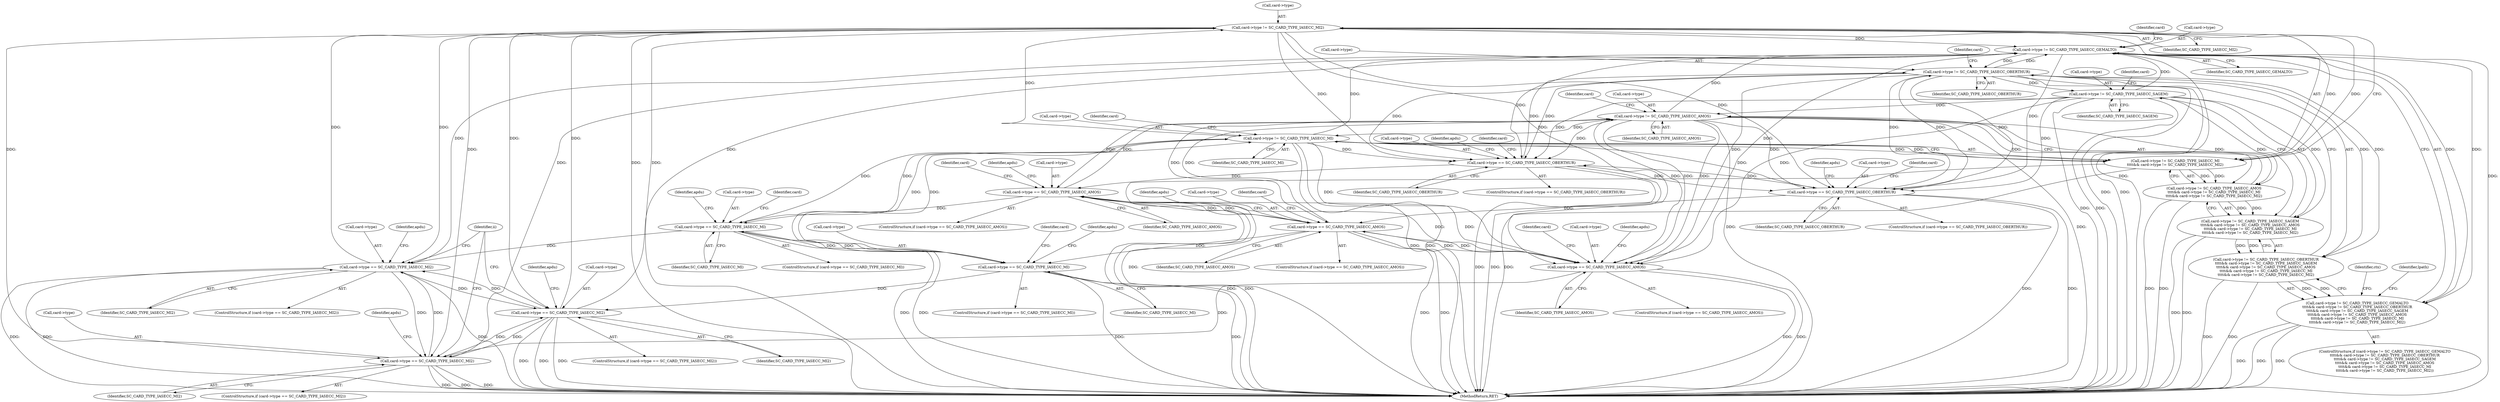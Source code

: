 digraph "0_OpenSC_03628449b75a93787eb2359412a3980365dda49b#diff-f8c0128e14031ed9307d47f10f601b54@pointer" {
"1000578" [label="(Call,card->type != SC_CARD_TYPE_IASECC_MI2)"];
"1000573" [label="(Call,card->type != SC_CARD_TYPE_IASECC_MI)"];
"1000567" [label="(Call,card->type != SC_CARD_TYPE_IASECC_AMOS)"];
"1000561" [label="(Call,card->type != SC_CARD_TYPE_IASECC_SAGEM)"];
"1000555" [label="(Call,card->type != SC_CARD_TYPE_IASECC_OBERTHUR)"];
"1000549" [label="(Call,card->type != SC_CARD_TYPE_IASECC_GEMALTO)"];
"1000696" [label="(Call,card->type == SC_CARD_TYPE_IASECC_MI2)"];
"1000685" [label="(Call,card->type == SC_CARD_TYPE_IASECC_MI)"];
"1000674" [label="(Call,card->type == SC_CARD_TYPE_IASECC_AMOS)"];
"1000663" [label="(Call,card->type == SC_CARD_TYPE_IASECC_OBERTHUR)"];
"1000578" [label="(Call,card->type != SC_CARD_TYPE_IASECC_MI2)"];
"1000639" [label="(Call,card->type == SC_CARD_TYPE_IASECC_MI2)"];
"1000628" [label="(Call,card->type == SC_CARD_TYPE_IASECC_MI)"];
"1000617" [label="(Call,card->type == SC_CARD_TYPE_IASECC_AMOS)"];
"1000600" [label="(Call,card->type == SC_CARD_TYPE_IASECC_OBERTHUR)"];
"1000741" [label="(Call,card->type == SC_CARD_TYPE_IASECC_AMOS)"];
"1000752" [label="(Call,card->type == SC_CARD_TYPE_IASECC_MI2)"];
"1000548" [label="(Call,card->type != SC_CARD_TYPE_IASECC_GEMALTO\n\t\t\t\t&& card->type != SC_CARD_TYPE_IASECC_OBERTHUR\n\t\t\t\t&& card->type != SC_CARD_TYPE_IASECC_SAGEM\n\t\t\t\t&& card->type != SC_CARD_TYPE_IASECC_AMOS\n\t\t\t\t&& card->type != SC_CARD_TYPE_IASECC_MI\n\t\t\t\t&& card->type != SC_CARD_TYPE_IASECC_MI2)"];
"1000554" [label="(Call,card->type != SC_CARD_TYPE_IASECC_OBERTHUR\n\t\t\t\t&& card->type != SC_CARD_TYPE_IASECC_SAGEM\n\t\t\t\t&& card->type != SC_CARD_TYPE_IASECC_AMOS\n\t\t\t\t&& card->type != SC_CARD_TYPE_IASECC_MI\n\t\t\t\t&& card->type != SC_CARD_TYPE_IASECC_MI2)"];
"1000560" [label="(Call,card->type != SC_CARD_TYPE_IASECC_SAGEM\n\t\t\t\t&& card->type != SC_CARD_TYPE_IASECC_AMOS\n\t\t\t\t&& card->type != SC_CARD_TYPE_IASECC_MI\n\t\t\t\t&& card->type != SC_CARD_TYPE_IASECC_MI2)"];
"1000566" [label="(Call,card->type != SC_CARD_TYPE_IASECC_AMOS\n\t\t\t\t&& card->type != SC_CARD_TYPE_IASECC_MI\n\t\t\t\t&& card->type != SC_CARD_TYPE_IASECC_MI2)"];
"1000572" [label="(Call,card->type != SC_CARD_TYPE_IASECC_MI\n\t\t\t\t&& card->type != SC_CARD_TYPE_IASECC_MI2)"];
"1000567" [label="(Call,card->type != SC_CARD_TYPE_IASECC_AMOS)"];
"1000752" [label="(Call,card->type == SC_CARD_TYPE_IASECC_MI2)"];
"1000577" [label="(Identifier,SC_CARD_TYPE_IASECC_MI)"];
"1000617" [label="(Call,card->type == SC_CARD_TYPE_IASECC_AMOS)"];
"1000689" [label="(Identifier,SC_CARD_TYPE_IASECC_MI)"];
"1000604" [label="(Identifier,SC_CARD_TYPE_IASECC_OBERTHUR)"];
"1000751" [label="(ControlStructure,if (card->type == SC_CARD_TYPE_IASECC_MI2))"];
"1000673" [label="(ControlStructure,if (card->type == SC_CARD_TYPE_IASECC_AMOS))"];
"1000640" [label="(Call,card->type)"];
"1000569" [label="(Identifier,card)"];
"1000756" [label="(Identifier,SC_CARD_TYPE_IASECC_MI2)"];
"1000599" [label="(ControlStructure,if (card->type == SC_CARD_TYPE_IASECC_OBERTHUR))"];
"1000662" [label="(ControlStructure,if (card->type == SC_CARD_TYPE_IASECC_OBERTHUR))"];
"1000753" [label="(Call,card->type)"];
"1000574" [label="(Call,card->type)"];
"1000628" [label="(Call,card->type == SC_CARD_TYPE_IASECC_MI)"];
"1000664" [label="(Call,card->type)"];
"1000741" [label="(Call,card->type == SC_CARD_TYPE_IASECC_AMOS)"];
"1000638" [label="(ControlStructure,if (card->type == SC_CARD_TYPE_IASECC_MI2))"];
"1000571" [label="(Identifier,SC_CARD_TYPE_IASECC_AMOS)"];
"1000759" [label="(Identifier,apdu)"];
"1000560" [label="(Call,card->type != SC_CARD_TYPE_IASECC_SAGEM\n\t\t\t\t&& card->type != SC_CARD_TYPE_IASECC_AMOS\n\t\t\t\t&& card->type != SC_CARD_TYPE_IASECC_MI\n\t\t\t\t&& card->type != SC_CARD_TYPE_IASECC_MI2)"];
"1000554" [label="(Call,card->type != SC_CARD_TYPE_IASECC_OBERTHUR\n\t\t\t\t&& card->type != SC_CARD_TYPE_IASECC_SAGEM\n\t\t\t\t&& card->type != SC_CARD_TYPE_IASECC_AMOS\n\t\t\t\t&& card->type != SC_CARD_TYPE_IASECC_MI\n\t\t\t\t&& card->type != SC_CARD_TYPE_IASECC_MI2)"];
"1000582" [label="(Identifier,SC_CARD_TYPE_IASECC_MI2)"];
"1000565" [label="(Identifier,SC_CARD_TYPE_IASECC_SAGEM)"];
"1000563" [label="(Identifier,card)"];
"1000697" [label="(Call,card->type)"];
"1000559" [label="(Identifier,SC_CARD_TYPE_IASECC_OBERTHUR)"];
"1000579" [label="(Call,card->type)"];
"1000624" [label="(Identifier,apdu)"];
"1000745" [label="(Identifier,SC_CARD_TYPE_IASECC_AMOS)"];
"1000685" [label="(Call,card->type == SC_CARD_TYPE_IASECC_MI)"];
"1000646" [label="(Identifier,apdu)"];
"1000754" [label="(Identifier,card)"];
"1001147" [label="(MethodReturn,RET)"];
"1000692" [label="(Identifier,apdu)"];
"1000580" [label="(Identifier,card)"];
"1000675" [label="(Call,card->type)"];
"1000557" [label="(Identifier,card)"];
"1000639" [label="(Call,card->type == SC_CARD_TYPE_IASECC_MI2)"];
"1000629" [label="(Call,card->type)"];
"1000670" [label="(Identifier,apdu)"];
"1000776" [label="(Identifier,ii)"];
"1000700" [label="(Identifier,SC_CARD_TYPE_IASECC_MI2)"];
"1000632" [label="(Identifier,SC_CARD_TYPE_IASECC_MI)"];
"1000568" [label="(Call,card->type)"];
"1000584" [label="(Identifier,ctx)"];
"1000590" [label="(Identifier,lpath)"];
"1000573" [label="(Call,card->type != SC_CARD_TYPE_IASECC_MI)"];
"1000562" [label="(Call,card->type)"];
"1000575" [label="(Identifier,card)"];
"1000566" [label="(Call,card->type != SC_CARD_TYPE_IASECC_AMOS\n\t\t\t\t&& card->type != SC_CARD_TYPE_IASECC_MI\n\t\t\t\t&& card->type != SC_CARD_TYPE_IASECC_MI2)"];
"1000548" [label="(Call,card->type != SC_CARD_TYPE_IASECC_GEMALTO\n\t\t\t\t&& card->type != SC_CARD_TYPE_IASECC_OBERTHUR\n\t\t\t\t&& card->type != SC_CARD_TYPE_IASECC_SAGEM\n\t\t\t\t&& card->type != SC_CARD_TYPE_IASECC_AMOS\n\t\t\t\t&& card->type != SC_CARD_TYPE_IASECC_MI\n\t\t\t\t&& card->type != SC_CARD_TYPE_IASECC_MI2)"];
"1000686" [label="(Call,card->type)"];
"1000561" [label="(Call,card->type != SC_CARD_TYPE_IASECC_SAGEM)"];
"1000555" [label="(Call,card->type != SC_CARD_TYPE_IASECC_OBERTHUR)"];
"1000608" [label="(Identifier,apdu)"];
"1000684" [label="(ControlStructure,if (card->type == SC_CARD_TYPE_IASECC_MI))"];
"1000641" [label="(Identifier,card)"];
"1000549" [label="(Call,card->type != SC_CARD_TYPE_IASECC_GEMALTO)"];
"1000601" [label="(Call,card->type)"];
"1000572" [label="(Call,card->type != SC_CARD_TYPE_IASECC_MI\n\t\t\t\t&& card->type != SC_CARD_TYPE_IASECC_MI2)"];
"1000618" [label="(Call,card->type)"];
"1000740" [label="(ControlStructure,if (card->type == SC_CARD_TYPE_IASECC_AMOS))"];
"1000616" [label="(ControlStructure,if (card->type == SC_CARD_TYPE_IASECC_AMOS))"];
"1000695" [label="(ControlStructure,if (card->type == SC_CARD_TYPE_IASECC_MI2))"];
"1000630" [label="(Identifier,card)"];
"1000703" [label="(Identifier,apdu)"];
"1000687" [label="(Identifier,card)"];
"1000621" [label="(Identifier,SC_CARD_TYPE_IASECC_AMOS)"];
"1000698" [label="(Identifier,card)"];
"1000547" [label="(ControlStructure,if (card->type != SC_CARD_TYPE_IASECC_GEMALTO\n\t\t\t\t&& card->type != SC_CARD_TYPE_IASECC_OBERTHUR\n\t\t\t\t&& card->type != SC_CARD_TYPE_IASECC_SAGEM\n\t\t\t\t&& card->type != SC_CARD_TYPE_IASECC_AMOS\n\t\t\t\t&& card->type != SC_CARD_TYPE_IASECC_MI\n\t\t\t\t&& card->type != SC_CARD_TYPE_IASECC_MI2))"];
"1000667" [label="(Identifier,SC_CARD_TYPE_IASECC_OBERTHUR)"];
"1000550" [label="(Call,card->type)"];
"1000553" [label="(Identifier,SC_CARD_TYPE_IASECC_GEMALTO)"];
"1000643" [label="(Identifier,SC_CARD_TYPE_IASECC_MI2)"];
"1000627" [label="(ControlStructure,if (card->type == SC_CARD_TYPE_IASECC_MI))"];
"1000742" [label="(Call,card->type)"];
"1000663" [label="(Call,card->type == SC_CARD_TYPE_IASECC_OBERTHUR)"];
"1000619" [label="(Identifier,card)"];
"1000674" [label="(Call,card->type == SC_CARD_TYPE_IASECC_AMOS)"];
"1000748" [label="(Identifier,apdu)"];
"1000600" [label="(Call,card->type == SC_CARD_TYPE_IASECC_OBERTHUR)"];
"1000681" [label="(Identifier,apdu)"];
"1000635" [label="(Identifier,apdu)"];
"1000696" [label="(Call,card->type == SC_CARD_TYPE_IASECC_MI2)"];
"1000678" [label="(Identifier,SC_CARD_TYPE_IASECC_AMOS)"];
"1000578" [label="(Call,card->type != SC_CARD_TYPE_IASECC_MI2)"];
"1000556" [label="(Call,card->type)"];
"1000676" [label="(Identifier,card)"];
"1000578" -> "1000572"  [label="AST: "];
"1000578" -> "1000582"  [label="CFG: "];
"1000579" -> "1000578"  [label="AST: "];
"1000582" -> "1000578"  [label="AST: "];
"1000572" -> "1000578"  [label="CFG: "];
"1000578" -> "1001147"  [label="DDG: "];
"1000578" -> "1001147"  [label="DDG: "];
"1000578" -> "1000549"  [label="DDG: "];
"1000578" -> "1000572"  [label="DDG: "];
"1000578" -> "1000572"  [label="DDG: "];
"1000573" -> "1000578"  [label="DDG: "];
"1000639" -> "1000578"  [label="DDG: "];
"1000696" -> "1000578"  [label="DDG: "];
"1000752" -> "1000578"  [label="DDG: "];
"1000578" -> "1000600"  [label="DDG: "];
"1000578" -> "1000639"  [label="DDG: "];
"1000578" -> "1000663"  [label="DDG: "];
"1000578" -> "1000696"  [label="DDG: "];
"1000578" -> "1000741"  [label="DDG: "];
"1000578" -> "1000752"  [label="DDG: "];
"1000573" -> "1000572"  [label="AST: "];
"1000573" -> "1000577"  [label="CFG: "];
"1000574" -> "1000573"  [label="AST: "];
"1000577" -> "1000573"  [label="AST: "];
"1000580" -> "1000573"  [label="CFG: "];
"1000572" -> "1000573"  [label="CFG: "];
"1000573" -> "1001147"  [label="DDG: "];
"1000573" -> "1001147"  [label="DDG: "];
"1000573" -> "1000549"  [label="DDG: "];
"1000573" -> "1000572"  [label="DDG: "];
"1000573" -> "1000572"  [label="DDG: "];
"1000567" -> "1000573"  [label="DDG: "];
"1000685" -> "1000573"  [label="DDG: "];
"1000628" -> "1000573"  [label="DDG: "];
"1000573" -> "1000600"  [label="DDG: "];
"1000573" -> "1000628"  [label="DDG: "];
"1000573" -> "1000663"  [label="DDG: "];
"1000573" -> "1000685"  [label="DDG: "];
"1000573" -> "1000741"  [label="DDG: "];
"1000567" -> "1000566"  [label="AST: "];
"1000567" -> "1000571"  [label="CFG: "];
"1000568" -> "1000567"  [label="AST: "];
"1000571" -> "1000567"  [label="AST: "];
"1000575" -> "1000567"  [label="CFG: "];
"1000566" -> "1000567"  [label="CFG: "];
"1000567" -> "1001147"  [label="DDG: "];
"1000567" -> "1001147"  [label="DDG: "];
"1000567" -> "1000549"  [label="DDG: "];
"1000567" -> "1000566"  [label="DDG: "];
"1000567" -> "1000566"  [label="DDG: "];
"1000561" -> "1000567"  [label="DDG: "];
"1000674" -> "1000567"  [label="DDG: "];
"1000617" -> "1000567"  [label="DDG: "];
"1000741" -> "1000567"  [label="DDG: "];
"1000567" -> "1000600"  [label="DDG: "];
"1000567" -> "1000617"  [label="DDG: "];
"1000567" -> "1000663"  [label="DDG: "];
"1000567" -> "1000674"  [label="DDG: "];
"1000567" -> "1000741"  [label="DDG: "];
"1000567" -> "1000741"  [label="DDG: "];
"1000561" -> "1000560"  [label="AST: "];
"1000561" -> "1000565"  [label="CFG: "];
"1000562" -> "1000561"  [label="AST: "];
"1000565" -> "1000561"  [label="AST: "];
"1000569" -> "1000561"  [label="CFG: "];
"1000560" -> "1000561"  [label="CFG: "];
"1000561" -> "1001147"  [label="DDG: "];
"1000561" -> "1001147"  [label="DDG: "];
"1000561" -> "1000549"  [label="DDG: "];
"1000561" -> "1000560"  [label="DDG: "];
"1000561" -> "1000560"  [label="DDG: "];
"1000555" -> "1000561"  [label="DDG: "];
"1000561" -> "1000600"  [label="DDG: "];
"1000561" -> "1000663"  [label="DDG: "];
"1000561" -> "1000741"  [label="DDG: "];
"1000555" -> "1000554"  [label="AST: "];
"1000555" -> "1000559"  [label="CFG: "];
"1000556" -> "1000555"  [label="AST: "];
"1000559" -> "1000555"  [label="AST: "];
"1000563" -> "1000555"  [label="CFG: "];
"1000554" -> "1000555"  [label="CFG: "];
"1000555" -> "1001147"  [label="DDG: "];
"1000555" -> "1001147"  [label="DDG: "];
"1000555" -> "1000549"  [label="DDG: "];
"1000555" -> "1000554"  [label="DDG: "];
"1000555" -> "1000554"  [label="DDG: "];
"1000549" -> "1000555"  [label="DDG: "];
"1000600" -> "1000555"  [label="DDG: "];
"1000663" -> "1000555"  [label="DDG: "];
"1000555" -> "1000600"  [label="DDG: "];
"1000555" -> "1000600"  [label="DDG: "];
"1000555" -> "1000663"  [label="DDG: "];
"1000555" -> "1000663"  [label="DDG: "];
"1000555" -> "1000741"  [label="DDG: "];
"1000549" -> "1000548"  [label="AST: "];
"1000549" -> "1000553"  [label="CFG: "];
"1000550" -> "1000549"  [label="AST: "];
"1000553" -> "1000549"  [label="AST: "];
"1000557" -> "1000549"  [label="CFG: "];
"1000548" -> "1000549"  [label="CFG: "];
"1000549" -> "1001147"  [label="DDG: "];
"1000549" -> "1001147"  [label="DDG: "];
"1000549" -> "1000548"  [label="DDG: "];
"1000549" -> "1000548"  [label="DDG: "];
"1000696" -> "1000549"  [label="DDG: "];
"1000639" -> "1000549"  [label="DDG: "];
"1000752" -> "1000549"  [label="DDG: "];
"1000549" -> "1000600"  [label="DDG: "];
"1000549" -> "1000663"  [label="DDG: "];
"1000549" -> "1000741"  [label="DDG: "];
"1000696" -> "1000695"  [label="AST: "];
"1000696" -> "1000700"  [label="CFG: "];
"1000697" -> "1000696"  [label="AST: "];
"1000700" -> "1000696"  [label="AST: "];
"1000703" -> "1000696"  [label="CFG: "];
"1000776" -> "1000696"  [label="CFG: "];
"1000696" -> "1001147"  [label="DDG: "];
"1000696" -> "1001147"  [label="DDG: "];
"1000696" -> "1001147"  [label="DDG: "];
"1000696" -> "1000639"  [label="DDG: "];
"1000685" -> "1000696"  [label="DDG: "];
"1000639" -> "1000696"  [label="DDG: "];
"1000752" -> "1000696"  [label="DDG: "];
"1000696" -> "1000752"  [label="DDG: "];
"1000685" -> "1000684"  [label="AST: "];
"1000685" -> "1000689"  [label="CFG: "];
"1000686" -> "1000685"  [label="AST: "];
"1000689" -> "1000685"  [label="AST: "];
"1000692" -> "1000685"  [label="CFG: "];
"1000698" -> "1000685"  [label="CFG: "];
"1000685" -> "1001147"  [label="DDG: "];
"1000685" -> "1001147"  [label="DDG: "];
"1000685" -> "1000628"  [label="DDG: "];
"1000674" -> "1000685"  [label="DDG: "];
"1000628" -> "1000685"  [label="DDG: "];
"1000674" -> "1000673"  [label="AST: "];
"1000674" -> "1000678"  [label="CFG: "];
"1000675" -> "1000674"  [label="AST: "];
"1000678" -> "1000674"  [label="AST: "];
"1000681" -> "1000674"  [label="CFG: "];
"1000687" -> "1000674"  [label="CFG: "];
"1000674" -> "1001147"  [label="DDG: "];
"1000674" -> "1001147"  [label="DDG: "];
"1000674" -> "1000617"  [label="DDG: "];
"1000663" -> "1000674"  [label="DDG: "];
"1000617" -> "1000674"  [label="DDG: "];
"1000741" -> "1000674"  [label="DDG: "];
"1000674" -> "1000741"  [label="DDG: "];
"1000663" -> "1000662"  [label="AST: "];
"1000663" -> "1000667"  [label="CFG: "];
"1000664" -> "1000663"  [label="AST: "];
"1000667" -> "1000663"  [label="AST: "];
"1000670" -> "1000663"  [label="CFG: "];
"1000676" -> "1000663"  [label="CFG: "];
"1000663" -> "1001147"  [label="DDG: "];
"1000663" -> "1001147"  [label="DDG: "];
"1000663" -> "1000600"  [label="DDG: "];
"1000600" -> "1000663"  [label="DDG: "];
"1000639" -> "1000638"  [label="AST: "];
"1000639" -> "1000643"  [label="CFG: "];
"1000640" -> "1000639"  [label="AST: "];
"1000643" -> "1000639"  [label="AST: "];
"1000646" -> "1000639"  [label="CFG: "];
"1000776" -> "1000639"  [label="CFG: "];
"1000639" -> "1001147"  [label="DDG: "];
"1000639" -> "1001147"  [label="DDG: "];
"1000639" -> "1001147"  [label="DDG: "];
"1000628" -> "1000639"  [label="DDG: "];
"1000752" -> "1000639"  [label="DDG: "];
"1000639" -> "1000752"  [label="DDG: "];
"1000628" -> "1000627"  [label="AST: "];
"1000628" -> "1000632"  [label="CFG: "];
"1000629" -> "1000628"  [label="AST: "];
"1000632" -> "1000628"  [label="AST: "];
"1000635" -> "1000628"  [label="CFG: "];
"1000641" -> "1000628"  [label="CFG: "];
"1000628" -> "1001147"  [label="DDG: "];
"1000628" -> "1001147"  [label="DDG: "];
"1000617" -> "1000628"  [label="DDG: "];
"1000617" -> "1000616"  [label="AST: "];
"1000617" -> "1000621"  [label="CFG: "];
"1000618" -> "1000617"  [label="AST: "];
"1000621" -> "1000617"  [label="AST: "];
"1000624" -> "1000617"  [label="CFG: "];
"1000630" -> "1000617"  [label="CFG: "];
"1000617" -> "1001147"  [label="DDG: "];
"1000617" -> "1001147"  [label="DDG: "];
"1000600" -> "1000617"  [label="DDG: "];
"1000741" -> "1000617"  [label="DDG: "];
"1000617" -> "1000741"  [label="DDG: "];
"1000600" -> "1000599"  [label="AST: "];
"1000600" -> "1000604"  [label="CFG: "];
"1000601" -> "1000600"  [label="AST: "];
"1000604" -> "1000600"  [label="AST: "];
"1000608" -> "1000600"  [label="CFG: "];
"1000619" -> "1000600"  [label="CFG: "];
"1000600" -> "1001147"  [label="DDG: "];
"1000600" -> "1001147"  [label="DDG: "];
"1000741" -> "1000740"  [label="AST: "];
"1000741" -> "1000745"  [label="CFG: "];
"1000742" -> "1000741"  [label="AST: "];
"1000745" -> "1000741"  [label="AST: "];
"1000748" -> "1000741"  [label="CFG: "];
"1000754" -> "1000741"  [label="CFG: "];
"1000741" -> "1001147"  [label="DDG: "];
"1000741" -> "1001147"  [label="DDG: "];
"1000741" -> "1000752"  [label="DDG: "];
"1000752" -> "1000751"  [label="AST: "];
"1000752" -> "1000756"  [label="CFG: "];
"1000753" -> "1000752"  [label="AST: "];
"1000756" -> "1000752"  [label="AST: "];
"1000759" -> "1000752"  [label="CFG: "];
"1000776" -> "1000752"  [label="CFG: "];
"1000752" -> "1001147"  [label="DDG: "];
"1000752" -> "1001147"  [label="DDG: "];
"1000752" -> "1001147"  [label="DDG: "];
"1000548" -> "1000547"  [label="AST: "];
"1000548" -> "1000554"  [label="CFG: "];
"1000554" -> "1000548"  [label="AST: "];
"1000584" -> "1000548"  [label="CFG: "];
"1000590" -> "1000548"  [label="CFG: "];
"1000548" -> "1001147"  [label="DDG: "];
"1000548" -> "1001147"  [label="DDG: "];
"1000548" -> "1001147"  [label="DDG: "];
"1000554" -> "1000548"  [label="DDG: "];
"1000554" -> "1000548"  [label="DDG: "];
"1000554" -> "1000560"  [label="CFG: "];
"1000560" -> "1000554"  [label="AST: "];
"1000554" -> "1001147"  [label="DDG: "];
"1000554" -> "1001147"  [label="DDG: "];
"1000560" -> "1000554"  [label="DDG: "];
"1000560" -> "1000554"  [label="DDG: "];
"1000560" -> "1000566"  [label="CFG: "];
"1000566" -> "1000560"  [label="AST: "];
"1000560" -> "1001147"  [label="DDG: "];
"1000560" -> "1001147"  [label="DDG: "];
"1000566" -> "1000560"  [label="DDG: "];
"1000566" -> "1000560"  [label="DDG: "];
"1000566" -> "1000572"  [label="CFG: "];
"1000572" -> "1000566"  [label="AST: "];
"1000566" -> "1001147"  [label="DDG: "];
"1000566" -> "1001147"  [label="DDG: "];
"1000572" -> "1000566"  [label="DDG: "];
"1000572" -> "1000566"  [label="DDG: "];
"1000572" -> "1001147"  [label="DDG: "];
"1000572" -> "1001147"  [label="DDG: "];
}
